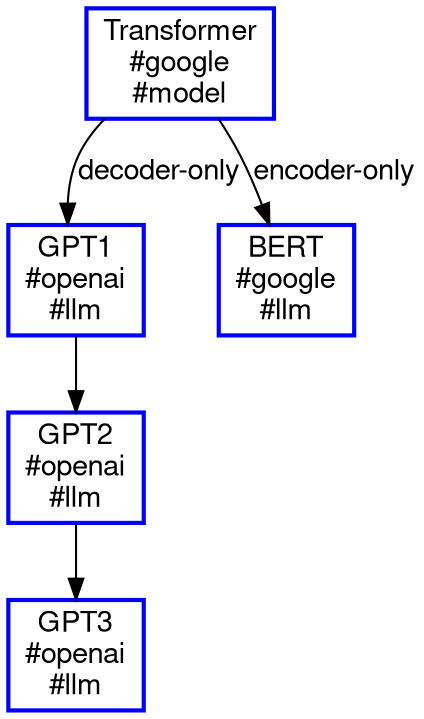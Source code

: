 digraph G {
  comment="http://magjac.com/graphviz-visual-editor/"
  fontname="Helvetica,Arial,sans-serif"
  node [fontname="Helvetica,Arial,sans-serif", shape=box, color=blue, style=bold]
  edge [fontname="Helvetica,Arial,sans-serif"]

  I1 [label="Transformer\n#google\n#model",
      url="https://arxiv.org/abs/1706.03762"];

  I2 [label="GPT1\n#openai\n#llm",
      url="https://paperswithcode.com/paper/improving-language-understanding-by"];

  I3 [label="GPT2\n#openai\n#llm",
      url="https://paperswithcode.com/paper/language-models-are-unsupervised-multitask"];

  I4 [label="GPT3\n#openai\n#llm",
      url="https://paperswithcode.com/method/gpt-3"];

  I5 [label="BERT\n#google\n#llm",
      url="https://paperswithcode.com/method/bert"];

  I1 -> I2 [label="decoder-only"]
  I2 -> I3
  I3 -> I4
  I1 -> I5 [label="encoder-only"];
}
